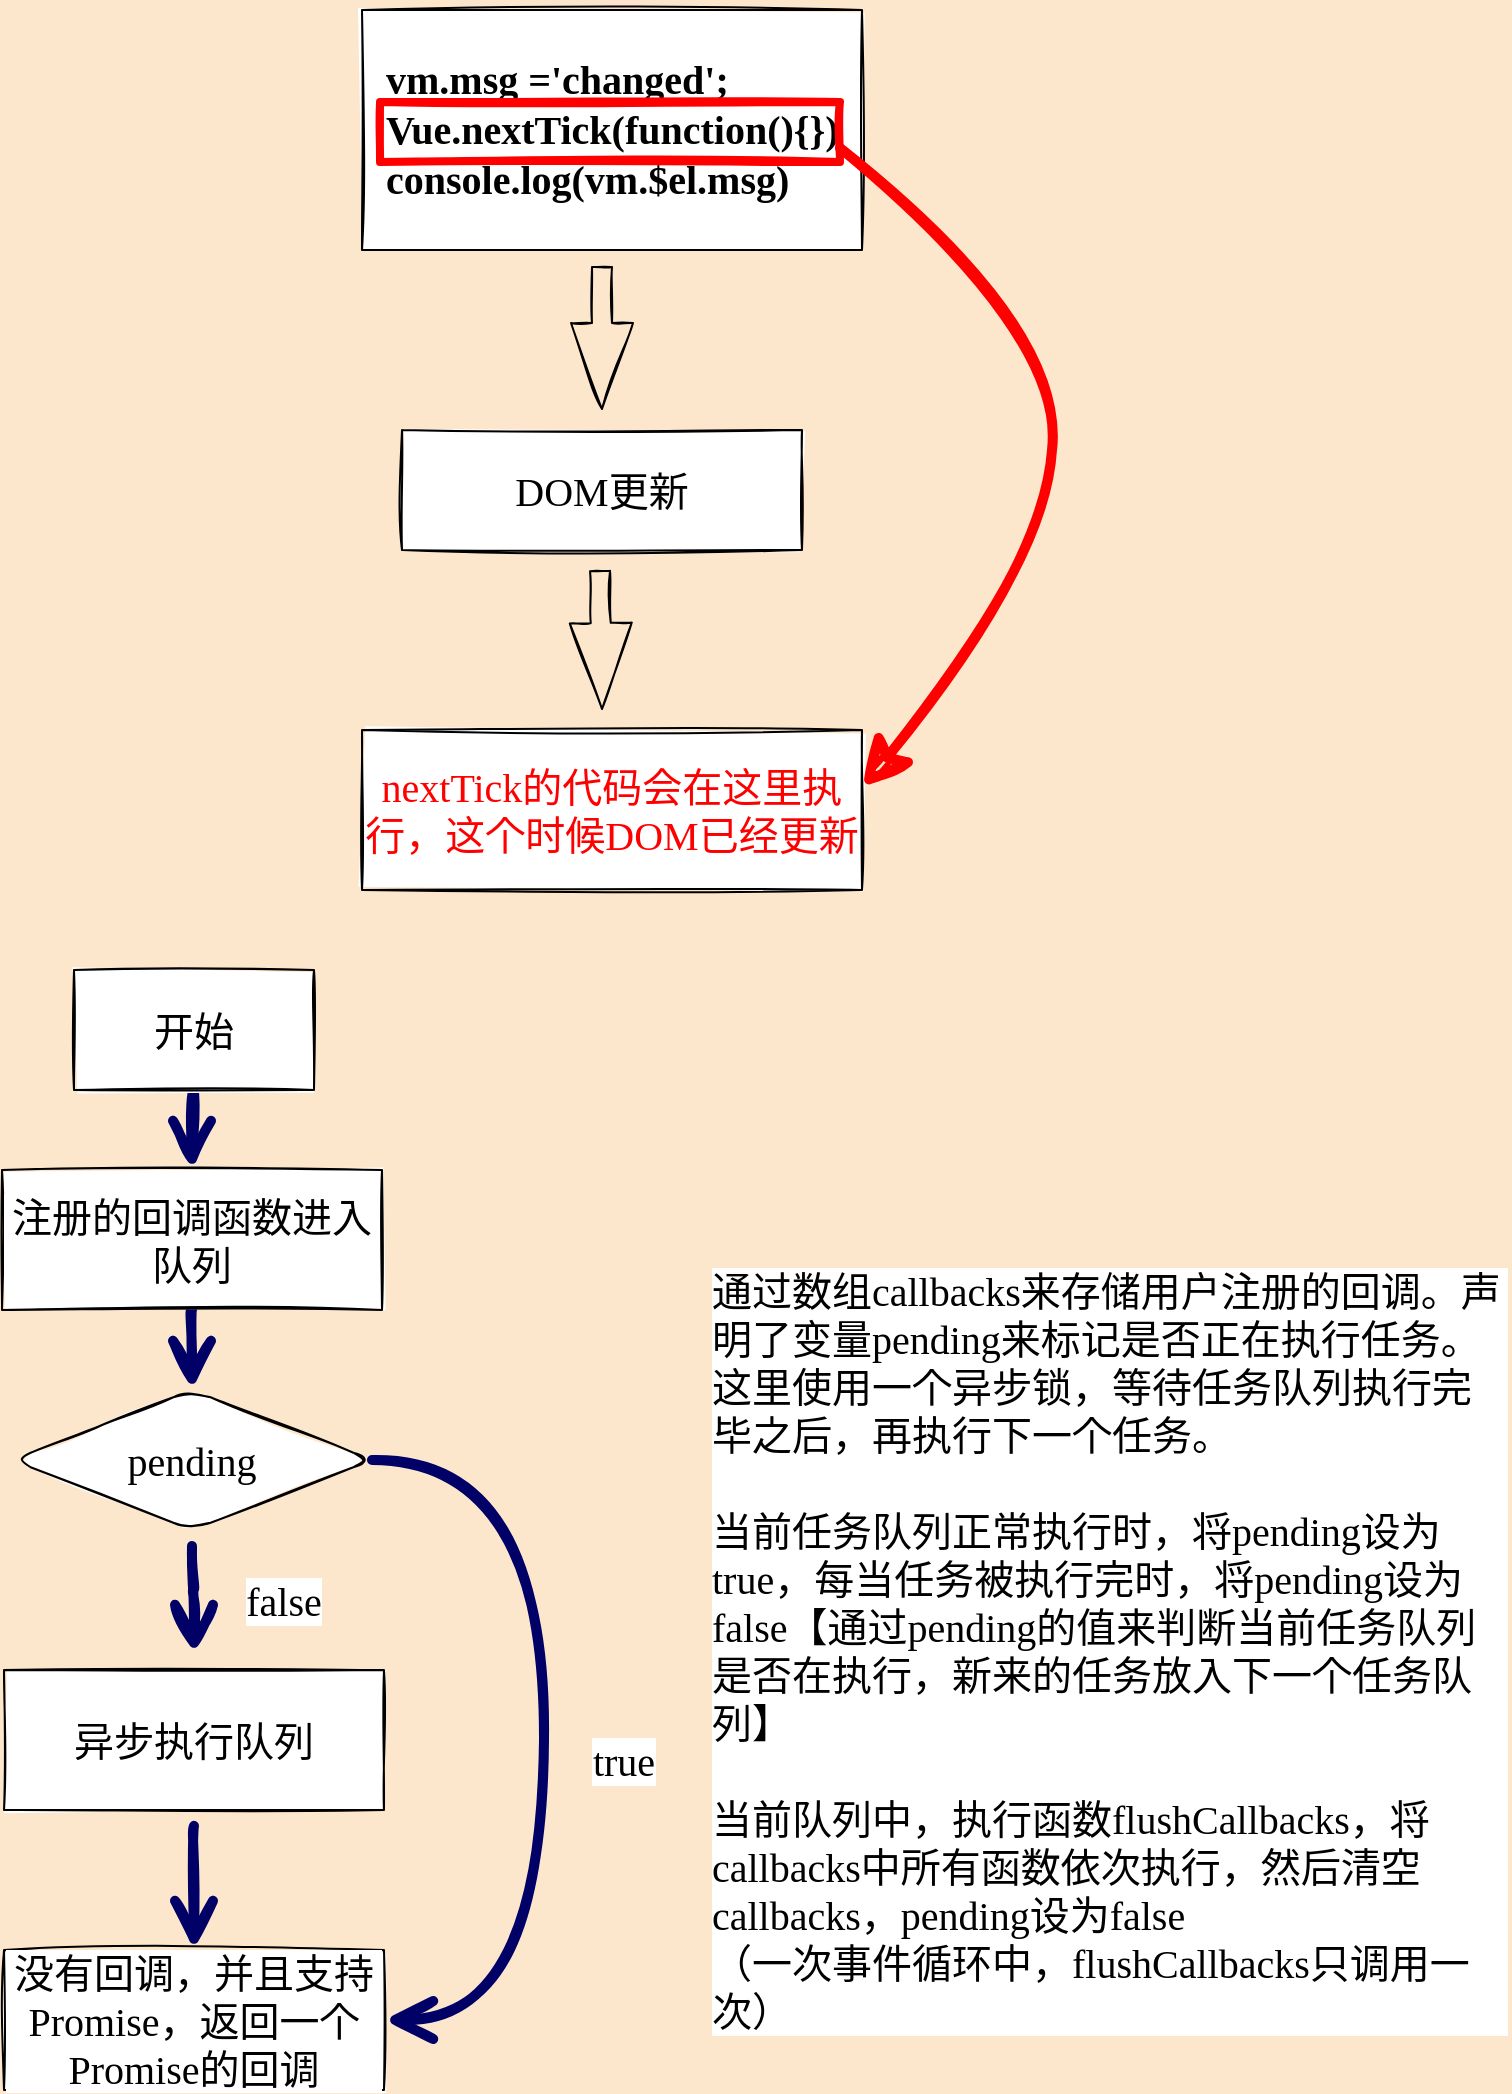 <mxfile version="20.2.3" type="github">
  <diagram id="CG99Nm2-LreTathdO4FF" name="第 1 页">
    <mxGraphModel dx="946" dy="614" grid="1" gridSize="10" guides="1" tooltips="1" connect="1" arrows="1" fold="1" page="1" pageScale="1" pageWidth="827" pageHeight="1169" background="#FCE7CD" math="0" shadow="0">
      <root>
        <mxCell id="0" />
        <mxCell id="1" parent="0" />
        <mxCell id="7oJAjaDkh5wQhp_m9pA4-1" value="" style="rounded=0;whiteSpace=wrap;html=1;sketch=1;hachureGap=4;fontFamily=Architects Daughter;fontSource=https%3A%2F%2Ffonts.googleapis.com%2Fcss%3Ffamily%3DArchitects%2BDaughter;fontSize=20;" vertex="1" parent="1">
          <mxGeometry x="240" y="20" width="250" height="120" as="geometry" />
        </mxCell>
        <mxCell id="7oJAjaDkh5wQhp_m9pA4-2" value="&lt;font face=&quot;Garamond&quot;&gt;&lt;b&gt;vm.msg =&#39;changed&#39;;&lt;br&gt;Vue.nextTick(function(){})&lt;br&gt;console.log(vm.$el.msg)&amp;nbsp;&lt;/b&gt;&lt;/font&gt;" style="text;html=1;strokeColor=none;fillColor=none;align=left;verticalAlign=middle;whiteSpace=wrap;rounded=0;sketch=1;hachureGap=4;fontFamily=Architects Daughter;fontSource=https%3A%2F%2Ffonts.googleapis.com%2Fcss%3Ffamily%3DArchitects%2BDaughter;fontSize=20;" vertex="1" parent="1">
          <mxGeometry x="250" y="15" width="300" height="130" as="geometry" />
        </mxCell>
        <mxCell id="7oJAjaDkh5wQhp_m9pA4-3" value="DOM更新" style="rounded=0;whiteSpace=wrap;html=1;sketch=1;hachureGap=4;fontFamily=Garamond;fontSize=20;" vertex="1" parent="1">
          <mxGeometry x="260" y="230" width="200" height="60" as="geometry" />
        </mxCell>
        <mxCell id="7oJAjaDkh5wQhp_m9pA4-4" value="" style="shape=flexArrow;endArrow=classic;html=1;rounded=1;sketch=1;hachureGap=4;fontFamily=Garamond;fontSize=16;startSize=14;endSize=14;sourcePerimeterSpacing=8;targetPerimeterSpacing=8;curved=1;" edge="1" parent="1">
          <mxGeometry width="50" height="50" relative="1" as="geometry">
            <mxPoint x="360" y="148" as="sourcePoint" />
            <mxPoint x="360" y="220" as="targetPoint" />
          </mxGeometry>
        </mxCell>
        <mxCell id="7oJAjaDkh5wQhp_m9pA4-5" value="" style="shape=flexArrow;endArrow=classic;html=1;rounded=1;sketch=1;hachureGap=4;fontFamily=Garamond;fontSize=16;startSize=14;endSize=14;sourcePerimeterSpacing=8;targetPerimeterSpacing=8;curved=1;" edge="1" parent="1">
          <mxGeometry width="50" height="50" relative="1" as="geometry">
            <mxPoint x="359" y="300" as="sourcePoint" />
            <mxPoint x="360" y="370" as="targetPoint" />
          </mxGeometry>
        </mxCell>
        <mxCell id="7oJAjaDkh5wQhp_m9pA4-6" value="&lt;font color=&quot;#ff0000&quot;&gt;nextTick的代码会在这里执行，这个时候DOM已经更新&lt;/font&gt;" style="rounded=0;whiteSpace=wrap;html=1;sketch=1;hachureGap=4;fontFamily=Garamond;fontSize=20;" vertex="1" parent="1">
          <mxGeometry x="240" y="380" width="250" height="80" as="geometry" />
        </mxCell>
        <mxCell id="7oJAjaDkh5wQhp_m9pA4-7" value="" style="rounded=0;whiteSpace=wrap;html=1;sketch=1;hachureGap=4;fontFamily=Garamond;fontSize=20;fillColor=none;strokeColor=#FF0000;strokeWidth=4;" vertex="1" parent="1">
          <mxGeometry x="249" y="66" width="230" height="30" as="geometry" />
        </mxCell>
        <mxCell id="7oJAjaDkh5wQhp_m9pA4-9" value="" style="curved=1;endArrow=classic;html=1;rounded=1;sketch=1;hachureGap=4;fontFamily=Garamond;fontSize=16;startSize=14;endSize=14;sourcePerimeterSpacing=8;targetPerimeterSpacing=8;entryX=1;entryY=0.25;entryDx=0;entryDy=0;strokeColor=#FF0000;strokeWidth=5;" edge="1" parent="1">
          <mxGeometry width="50" height="50" relative="1" as="geometry">
            <mxPoint x="479" y="89" as="sourcePoint" />
            <mxPoint x="490" y="409" as="targetPoint" />
            <Array as="points">
              <mxPoint x="590" y="180" />
              <mxPoint x="580" y="300" />
            </Array>
          </mxGeometry>
        </mxCell>
        <mxCell id="7oJAjaDkh5wQhp_m9pA4-17" style="edgeStyle=orthogonalEdgeStyle;curved=1;rounded=1;sketch=1;hachureGap=4;orthogonalLoop=1;jettySize=auto;html=1;exitX=0.5;exitY=1;exitDx=0;exitDy=0;entryX=0.5;entryY=0;entryDx=0;entryDy=0;fontFamily=Garamond;fontSize=16;fontColor=#000000;endArrow=open;startSize=14;endSize=14;sourcePerimeterSpacing=8;targetPerimeterSpacing=8;strokeColor=#000066;strokeWidth=5;" edge="1" parent="1" source="7oJAjaDkh5wQhp_m9pA4-10" target="7oJAjaDkh5wQhp_m9pA4-11">
          <mxGeometry relative="1" as="geometry" />
        </mxCell>
        <mxCell id="7oJAjaDkh5wQhp_m9pA4-10" value="开始" style="rounded=0;whiteSpace=wrap;html=1;sketch=1;hachureGap=4;fontFamily=Garamond;fontSize=20;strokeWidth=1;" vertex="1" parent="1">
          <mxGeometry x="96" y="500" width="120" height="60" as="geometry" />
        </mxCell>
        <mxCell id="7oJAjaDkh5wQhp_m9pA4-19" style="edgeStyle=orthogonalEdgeStyle;curved=1;rounded=1;sketch=1;hachureGap=4;orthogonalLoop=1;jettySize=auto;html=1;exitX=0.5;exitY=1;exitDx=0;exitDy=0;entryX=0.5;entryY=0;entryDx=0;entryDy=0;fontFamily=Garamond;fontSize=16;fontColor=#000000;endArrow=open;startSize=14;endSize=14;sourcePerimeterSpacing=8;targetPerimeterSpacing=8;strokeColor=#000066;strokeWidth=5;" edge="1" parent="1" source="7oJAjaDkh5wQhp_m9pA4-11" target="7oJAjaDkh5wQhp_m9pA4-13">
          <mxGeometry relative="1" as="geometry" />
        </mxCell>
        <mxCell id="7oJAjaDkh5wQhp_m9pA4-11" value="注册的回调函数进入队列" style="rounded=0;whiteSpace=wrap;html=1;labelBackgroundColor=#FFFFFF;sketch=1;hachureGap=4;fontFamily=Garamond;fontSize=20;fontColor=#000000;strokeColor=#000000;strokeWidth=1;fillColor=default;" vertex="1" parent="1">
          <mxGeometry x="60" y="600" width="190" height="70" as="geometry" />
        </mxCell>
        <mxCell id="7oJAjaDkh5wQhp_m9pA4-20" style="edgeStyle=orthogonalEdgeStyle;curved=1;rounded=1;sketch=1;hachureGap=4;orthogonalLoop=1;jettySize=auto;html=1;fontFamily=Garamond;fontSize=16;fontColor=#000000;endArrow=open;startSize=14;endSize=14;sourcePerimeterSpacing=8;targetPerimeterSpacing=8;strokeColor=#000066;strokeWidth=5;" edge="1" parent="1" source="7oJAjaDkh5wQhp_m9pA4-13" target="7oJAjaDkh5wQhp_m9pA4-14">
          <mxGeometry relative="1" as="geometry" />
        </mxCell>
        <mxCell id="7oJAjaDkh5wQhp_m9pA4-22" style="edgeStyle=orthogonalEdgeStyle;curved=1;rounded=1;sketch=1;hachureGap=4;orthogonalLoop=1;jettySize=auto;html=1;exitX=1;exitY=0.5;exitDx=0;exitDy=0;entryX=1;entryY=0.5;entryDx=0;entryDy=0;fontFamily=Garamond;fontSize=16;fontColor=#000000;endArrow=open;startSize=14;endSize=14;sourcePerimeterSpacing=8;targetPerimeterSpacing=8;strokeColor=#000066;strokeWidth=5;" edge="1" parent="1" source="7oJAjaDkh5wQhp_m9pA4-13" target="7oJAjaDkh5wQhp_m9pA4-15">
          <mxGeometry relative="1" as="geometry">
            <Array as="points">
              <mxPoint x="331" y="745" />
              <mxPoint x="331" y="1025" />
            </Array>
          </mxGeometry>
        </mxCell>
        <mxCell id="7oJAjaDkh5wQhp_m9pA4-13" value="pending" style="rhombus;whiteSpace=wrap;html=1;rounded=1;labelBackgroundColor=#FFFFFF;sketch=1;hachureGap=4;fontFamily=Garamond;fontSize=20;fontColor=#000000;strokeColor=#000000;strokeWidth=1;fillColor=default;" vertex="1" parent="1">
          <mxGeometry x="65" y="710" width="180" height="70" as="geometry" />
        </mxCell>
        <mxCell id="7oJAjaDkh5wQhp_m9pA4-21" style="edgeStyle=orthogonalEdgeStyle;curved=1;rounded=1;sketch=1;hachureGap=4;orthogonalLoop=1;jettySize=auto;html=1;entryX=0.5;entryY=0;entryDx=0;entryDy=0;fontFamily=Garamond;fontSize=16;fontColor=#000000;endArrow=open;startSize=14;endSize=14;sourcePerimeterSpacing=8;targetPerimeterSpacing=8;strokeColor=#000066;strokeWidth=5;" edge="1" parent="1" source="7oJAjaDkh5wQhp_m9pA4-14" target="7oJAjaDkh5wQhp_m9pA4-15">
          <mxGeometry relative="1" as="geometry" />
        </mxCell>
        <mxCell id="7oJAjaDkh5wQhp_m9pA4-14" value="异步执行队列" style="rounded=0;whiteSpace=wrap;html=1;labelBackgroundColor=#FFFFFF;sketch=1;hachureGap=4;fontFamily=Garamond;fontSize=20;fontColor=#000000;strokeColor=#000000;strokeWidth=1;fillColor=default;" vertex="1" parent="1">
          <mxGeometry x="61" y="850" width="190" height="70" as="geometry" />
        </mxCell>
        <mxCell id="7oJAjaDkh5wQhp_m9pA4-15" value="没有回调，并且支持Promise，返回一个Promise的回调" style="rounded=0;whiteSpace=wrap;html=1;labelBackgroundColor=#FFFFFF;sketch=1;hachureGap=4;fontFamily=Garamond;fontSize=20;fontColor=#000000;strokeColor=#000000;strokeWidth=1;fillColor=default;" vertex="1" parent="1">
          <mxGeometry x="61" y="990" width="190" height="70" as="geometry" />
        </mxCell>
        <mxCell id="7oJAjaDkh5wQhp_m9pA4-23" value="false" style="text;html=1;strokeColor=none;fillColor=none;align=center;verticalAlign=middle;whiteSpace=wrap;rounded=0;labelBackgroundColor=#FFFFFF;sketch=1;hachureGap=4;fontFamily=Garamond;fontSize=20;fontColor=#000000;" vertex="1" parent="1">
          <mxGeometry x="171" y="800" width="60" height="30" as="geometry" />
        </mxCell>
        <mxCell id="7oJAjaDkh5wQhp_m9pA4-24" value="true" style="text;html=1;strokeColor=none;fillColor=none;align=center;verticalAlign=middle;whiteSpace=wrap;rounded=0;labelBackgroundColor=#FFFFFF;sketch=1;hachureGap=4;fontFamily=Garamond;fontSize=20;fontColor=#000000;" vertex="1" parent="1">
          <mxGeometry x="341" y="880" width="60" height="30" as="geometry" />
        </mxCell>
        <mxCell id="7oJAjaDkh5wQhp_m9pA4-25" value="&lt;div style=&quot;text-align: left;&quot;&gt;通过数组callbacks来存储用户注册的回调。声明了变量pending来标记是否正在执行任务。这里使用一个异步锁，等待任务队列执行完毕之后，再执行下一个任务。&lt;/div&gt;&lt;div style=&quot;text-align: left;&quot;&gt;&lt;br&gt;&lt;/div&gt;&lt;div style=&quot;text-align: left;&quot;&gt;当前任务队列正常执行时，将pending设为true，每当任务被执行完时，将pending设为false【通过pending的值来判断当前任务队列是否在执行，新来的任务放入下一个任务队列】&lt;/div&gt;&lt;div style=&quot;text-align: left;&quot;&gt;&lt;br&gt;&lt;/div&gt;&lt;div style=&quot;text-align: left;&quot;&gt;当前队列中，执行函数flushCallbacks，将callbacks中所有函数依次执行，然后清空callbacks，pending设为false&lt;/div&gt;&lt;div style=&quot;text-align: left;&quot;&gt;（一次事件循环中，flushCallbacks只调用一次）&lt;/div&gt;" style="text;html=1;align=center;verticalAlign=middle;whiteSpace=wrap;rounded=0;labelBackgroundColor=#FFFFFF;sketch=1;hachureGap=4;fontFamily=Garamond;fontSize=20;" vertex="1" parent="1">
          <mxGeometry x="414" y="640" width="400" height="400" as="geometry" />
        </mxCell>
      </root>
    </mxGraphModel>
  </diagram>
</mxfile>
